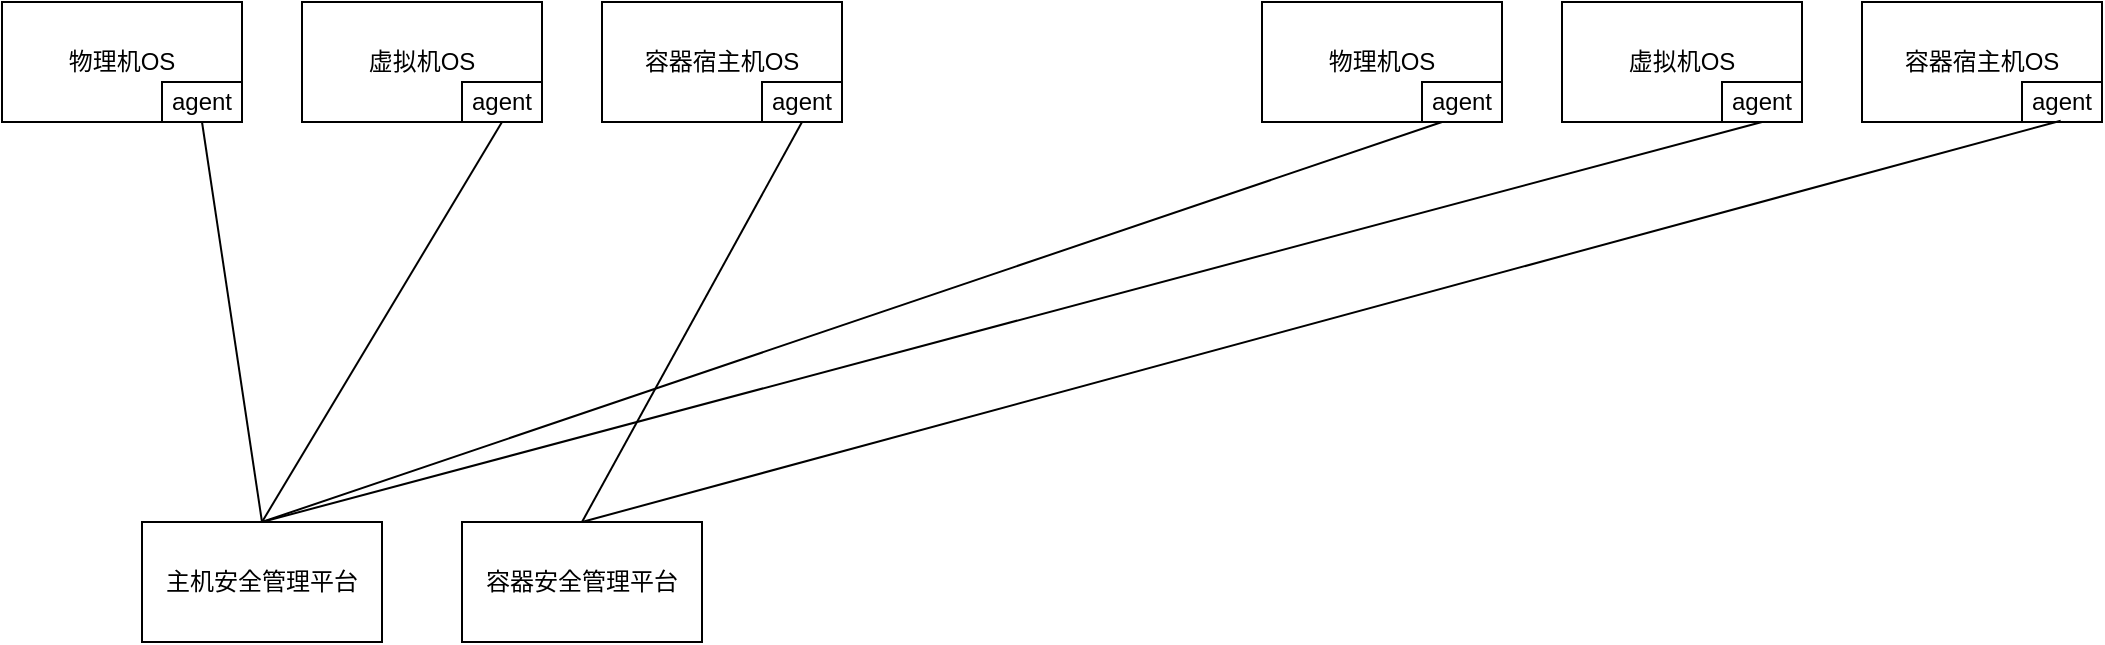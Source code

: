<mxfile version="24.3.1" type="github">
  <diagram name="第 1 页" id="K5K2oIB2UW_f6_v_QB0F">
    <mxGraphModel dx="2074" dy="1132" grid="1" gridSize="10" guides="1" tooltips="1" connect="1" arrows="1" fold="1" page="1" pageScale="1" pageWidth="850" pageHeight="1100" math="0" shadow="0">
      <root>
        <mxCell id="0" />
        <mxCell id="1" parent="0" />
        <mxCell id="GZMBSV4Q4uf1ugrP-Fak-1" value="物理机OS" style="rounded=0;whiteSpace=wrap;html=1;" vertex="1" parent="1">
          <mxGeometry x="180" y="420" width="120" height="60" as="geometry" />
        </mxCell>
        <mxCell id="GZMBSV4Q4uf1ugrP-Fak-2" value="虚拟机OS" style="rounded=0;whiteSpace=wrap;html=1;" vertex="1" parent="1">
          <mxGeometry x="330" y="420" width="120" height="60" as="geometry" />
        </mxCell>
        <mxCell id="GZMBSV4Q4uf1ugrP-Fak-3" value="容器宿主机OS" style="rounded=0;whiteSpace=wrap;html=1;" vertex="1" parent="1">
          <mxGeometry x="480" y="420" width="120" height="60" as="geometry" />
        </mxCell>
        <mxCell id="GZMBSV4Q4uf1ugrP-Fak-7" value="agent" style="rounded=0;whiteSpace=wrap;html=1;" vertex="1" parent="1">
          <mxGeometry x="260" y="460" width="40" height="20" as="geometry" />
        </mxCell>
        <mxCell id="GZMBSV4Q4uf1ugrP-Fak-8" value="agent" style="rounded=0;whiteSpace=wrap;html=1;" vertex="1" parent="1">
          <mxGeometry x="410" y="460" width="40" height="20" as="geometry" />
        </mxCell>
        <mxCell id="GZMBSV4Q4uf1ugrP-Fak-9" value="agent" style="rounded=0;whiteSpace=wrap;html=1;" vertex="1" parent="1">
          <mxGeometry x="560" y="460" width="40" height="20" as="geometry" />
        </mxCell>
        <mxCell id="GZMBSV4Q4uf1ugrP-Fak-10" value="物理机OS" style="rounded=0;whiteSpace=wrap;html=1;" vertex="1" parent="1">
          <mxGeometry x="810" y="420" width="120" height="60" as="geometry" />
        </mxCell>
        <mxCell id="GZMBSV4Q4uf1ugrP-Fak-11" value="虚拟机OS" style="rounded=0;whiteSpace=wrap;html=1;" vertex="1" parent="1">
          <mxGeometry x="960" y="420" width="120" height="60" as="geometry" />
        </mxCell>
        <mxCell id="GZMBSV4Q4uf1ugrP-Fak-12" value="容器宿主机OS" style="rounded=0;whiteSpace=wrap;html=1;" vertex="1" parent="1">
          <mxGeometry x="1110" y="420" width="120" height="60" as="geometry" />
        </mxCell>
        <mxCell id="GZMBSV4Q4uf1ugrP-Fak-13" value="agent" style="rounded=0;whiteSpace=wrap;html=1;" vertex="1" parent="1">
          <mxGeometry x="890" y="460" width="40" height="20" as="geometry" />
        </mxCell>
        <mxCell id="GZMBSV4Q4uf1ugrP-Fak-14" value="agent" style="rounded=0;whiteSpace=wrap;html=1;" vertex="1" parent="1">
          <mxGeometry x="1040" y="460" width="40" height="20" as="geometry" />
        </mxCell>
        <mxCell id="GZMBSV4Q4uf1ugrP-Fak-15" value="agent" style="rounded=0;whiteSpace=wrap;html=1;" vertex="1" parent="1">
          <mxGeometry x="1190" y="460" width="40" height="20" as="geometry" />
        </mxCell>
        <mxCell id="GZMBSV4Q4uf1ugrP-Fak-16" value="主机安全管理平台" style="rounded=0;whiteSpace=wrap;html=1;" vertex="1" parent="1">
          <mxGeometry x="250" y="680" width="120" height="60" as="geometry" />
        </mxCell>
        <mxCell id="GZMBSV4Q4uf1ugrP-Fak-17" value="容器安全管理平台" style="rounded=0;whiteSpace=wrap;html=1;" vertex="1" parent="1">
          <mxGeometry x="410" y="680" width="120" height="60" as="geometry" />
        </mxCell>
        <mxCell id="GZMBSV4Q4uf1ugrP-Fak-18" value="" style="endArrow=none;html=1;rounded=0;entryX=0.5;entryY=1;entryDx=0;entryDy=0;exitX=0.5;exitY=0;exitDx=0;exitDy=0;" edge="1" parent="1" source="GZMBSV4Q4uf1ugrP-Fak-16" target="GZMBSV4Q4uf1ugrP-Fak-7">
          <mxGeometry width="50" height="50" relative="1" as="geometry">
            <mxPoint x="400" y="600" as="sourcePoint" />
            <mxPoint x="450" y="550" as="targetPoint" />
          </mxGeometry>
        </mxCell>
        <mxCell id="GZMBSV4Q4uf1ugrP-Fak-19" value="" style="endArrow=none;html=1;rounded=0;entryX=0.5;entryY=1;entryDx=0;entryDy=0;exitX=0.5;exitY=0;exitDx=0;exitDy=0;" edge="1" parent="1" source="GZMBSV4Q4uf1ugrP-Fak-16" target="GZMBSV4Q4uf1ugrP-Fak-8">
          <mxGeometry width="50" height="50" relative="1" as="geometry">
            <mxPoint x="250" y="680" as="sourcePoint" />
            <mxPoint x="290" y="490" as="targetPoint" />
          </mxGeometry>
        </mxCell>
        <mxCell id="GZMBSV4Q4uf1ugrP-Fak-20" value="" style="endArrow=none;html=1;rounded=0;entryX=0.25;entryY=1;entryDx=0;entryDy=0;exitX=0.5;exitY=0;exitDx=0;exitDy=0;" edge="1" parent="1" source="GZMBSV4Q4uf1ugrP-Fak-16" target="GZMBSV4Q4uf1ugrP-Fak-13">
          <mxGeometry width="50" height="50" relative="1" as="geometry">
            <mxPoint x="260" y="690" as="sourcePoint" />
            <mxPoint x="300" y="500" as="targetPoint" />
          </mxGeometry>
        </mxCell>
        <mxCell id="GZMBSV4Q4uf1ugrP-Fak-21" value="" style="endArrow=none;html=1;rounded=0;entryX=0.5;entryY=1;entryDx=0;entryDy=0;exitX=0.5;exitY=0;exitDx=0;exitDy=0;" edge="1" parent="1" source="GZMBSV4Q4uf1ugrP-Fak-16" target="GZMBSV4Q4uf1ugrP-Fak-14">
          <mxGeometry width="50" height="50" relative="1" as="geometry">
            <mxPoint x="320" y="690" as="sourcePoint" />
            <mxPoint x="910" y="490" as="targetPoint" />
          </mxGeometry>
        </mxCell>
        <mxCell id="GZMBSV4Q4uf1ugrP-Fak-22" value="" style="endArrow=none;html=1;rounded=0;entryX=0.5;entryY=1;entryDx=0;entryDy=0;exitX=0.5;exitY=0;exitDx=0;exitDy=0;" edge="1" parent="1" source="GZMBSV4Q4uf1ugrP-Fak-17" target="GZMBSV4Q4uf1ugrP-Fak-9">
          <mxGeometry width="50" height="50" relative="1" as="geometry">
            <mxPoint x="320" y="690" as="sourcePoint" />
            <mxPoint x="440" y="490" as="targetPoint" />
          </mxGeometry>
        </mxCell>
        <mxCell id="GZMBSV4Q4uf1ugrP-Fak-23" value="" style="endArrow=none;html=1;rounded=0;entryX=0.828;entryY=0.989;entryDx=0;entryDy=0;exitX=0.5;exitY=0;exitDx=0;exitDy=0;entryPerimeter=0;" edge="1" parent="1" source="GZMBSV4Q4uf1ugrP-Fak-17" target="GZMBSV4Q4uf1ugrP-Fak-12">
          <mxGeometry width="50" height="50" relative="1" as="geometry">
            <mxPoint x="480" y="690" as="sourcePoint" />
            <mxPoint x="590" y="490" as="targetPoint" />
          </mxGeometry>
        </mxCell>
      </root>
    </mxGraphModel>
  </diagram>
</mxfile>
